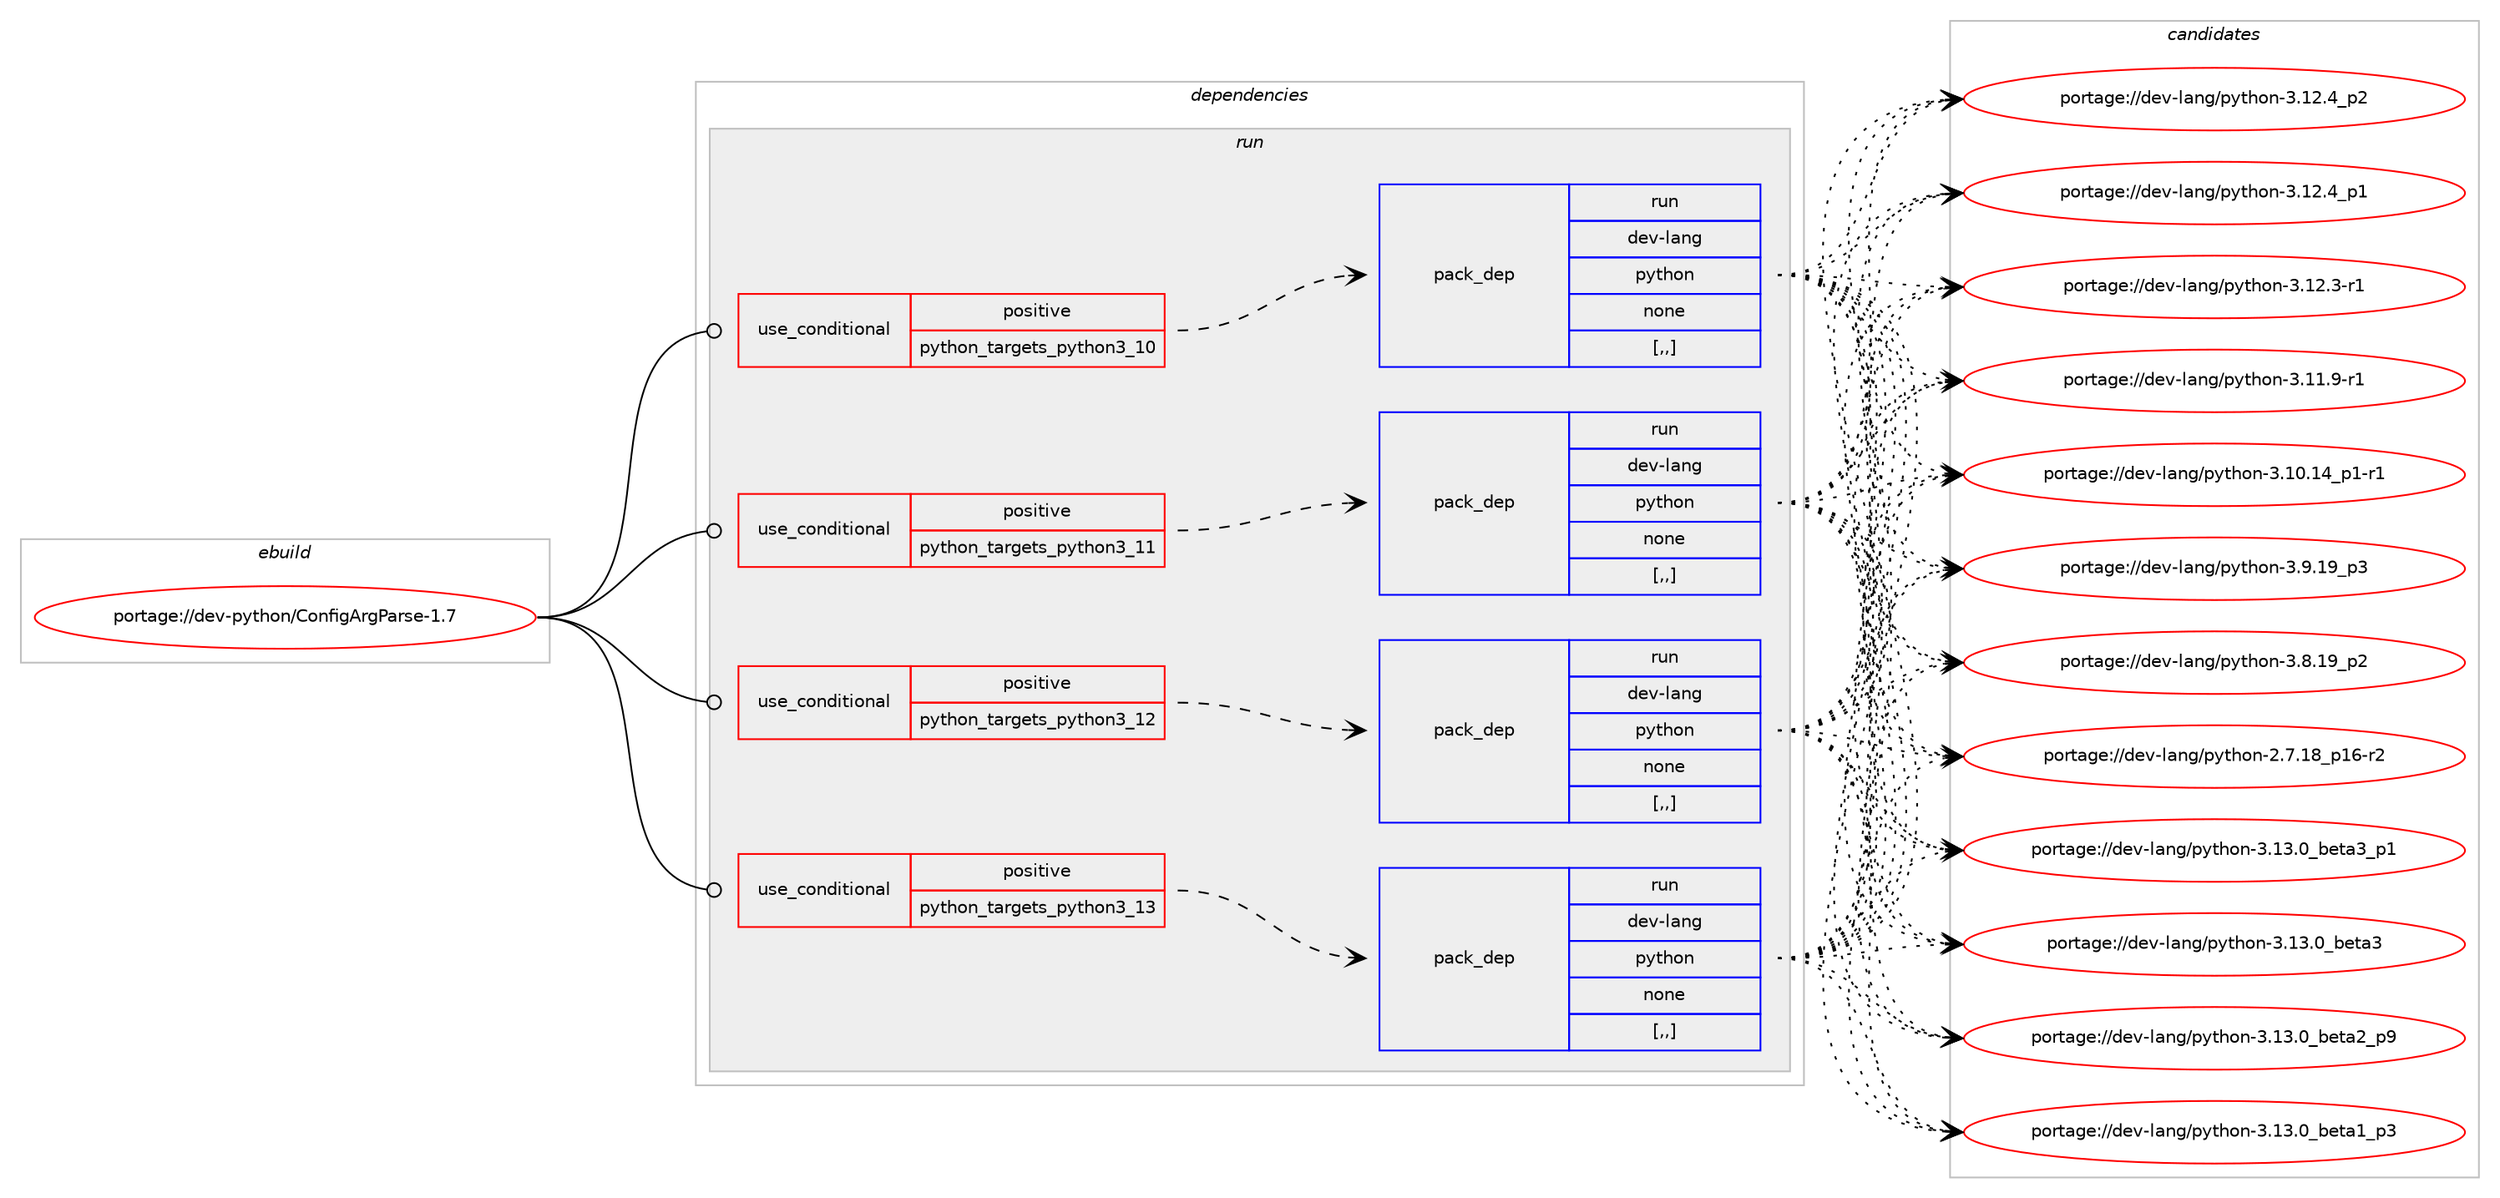 digraph prolog {

# *************
# Graph options
# *************

newrank=true;
concentrate=true;
compound=true;
graph [rankdir=LR,fontname=Helvetica,fontsize=10,ranksep=1.5];#, ranksep=2.5, nodesep=0.2];
edge  [arrowhead=vee];
node  [fontname=Helvetica,fontsize=10];

# **********
# The ebuild
# **********

subgraph cluster_leftcol {
color=gray;
label=<<i>ebuild</i>>;
id [label="portage://dev-python/ConfigArgParse-1.7", color=red, width=4, href="../dev-python/ConfigArgParse-1.7.svg"];
}

# ****************
# The dependencies
# ****************

subgraph cluster_midcol {
color=gray;
label=<<i>dependencies</i>>;
subgraph cluster_compile {
fillcolor="#eeeeee";
style=filled;
label=<<i>compile</i>>;
}
subgraph cluster_compileandrun {
fillcolor="#eeeeee";
style=filled;
label=<<i>compile and run</i>>;
}
subgraph cluster_run {
fillcolor="#eeeeee";
style=filled;
label=<<i>run</i>>;
subgraph cond30403 {
dependency140545 [label=<<TABLE BORDER="0" CELLBORDER="1" CELLSPACING="0" CELLPADDING="4"><TR><TD ROWSPAN="3" CELLPADDING="10">use_conditional</TD></TR><TR><TD>positive</TD></TR><TR><TD>python_targets_python3_10</TD></TR></TABLE>>, shape=none, color=red];
subgraph pack108900 {
dependency140546 [label=<<TABLE BORDER="0" CELLBORDER="1" CELLSPACING="0" CELLPADDING="4" WIDTH="220"><TR><TD ROWSPAN="6" CELLPADDING="30">pack_dep</TD></TR><TR><TD WIDTH="110">run</TD></TR><TR><TD>dev-lang</TD></TR><TR><TD>python</TD></TR><TR><TD>none</TD></TR><TR><TD>[,,]</TD></TR></TABLE>>, shape=none, color=blue];
}
dependency140545:e -> dependency140546:w [weight=20,style="dashed",arrowhead="vee"];
}
id:e -> dependency140545:w [weight=20,style="solid",arrowhead="odot"];
subgraph cond30404 {
dependency140547 [label=<<TABLE BORDER="0" CELLBORDER="1" CELLSPACING="0" CELLPADDING="4"><TR><TD ROWSPAN="3" CELLPADDING="10">use_conditional</TD></TR><TR><TD>positive</TD></TR><TR><TD>python_targets_python3_11</TD></TR></TABLE>>, shape=none, color=red];
subgraph pack108901 {
dependency140548 [label=<<TABLE BORDER="0" CELLBORDER="1" CELLSPACING="0" CELLPADDING="4" WIDTH="220"><TR><TD ROWSPAN="6" CELLPADDING="30">pack_dep</TD></TR><TR><TD WIDTH="110">run</TD></TR><TR><TD>dev-lang</TD></TR><TR><TD>python</TD></TR><TR><TD>none</TD></TR><TR><TD>[,,]</TD></TR></TABLE>>, shape=none, color=blue];
}
dependency140547:e -> dependency140548:w [weight=20,style="dashed",arrowhead="vee"];
}
id:e -> dependency140547:w [weight=20,style="solid",arrowhead="odot"];
subgraph cond30405 {
dependency140549 [label=<<TABLE BORDER="0" CELLBORDER="1" CELLSPACING="0" CELLPADDING="4"><TR><TD ROWSPAN="3" CELLPADDING="10">use_conditional</TD></TR><TR><TD>positive</TD></TR><TR><TD>python_targets_python3_12</TD></TR></TABLE>>, shape=none, color=red];
subgraph pack108902 {
dependency140550 [label=<<TABLE BORDER="0" CELLBORDER="1" CELLSPACING="0" CELLPADDING="4" WIDTH="220"><TR><TD ROWSPAN="6" CELLPADDING="30">pack_dep</TD></TR><TR><TD WIDTH="110">run</TD></TR><TR><TD>dev-lang</TD></TR><TR><TD>python</TD></TR><TR><TD>none</TD></TR><TR><TD>[,,]</TD></TR></TABLE>>, shape=none, color=blue];
}
dependency140549:e -> dependency140550:w [weight=20,style="dashed",arrowhead="vee"];
}
id:e -> dependency140549:w [weight=20,style="solid",arrowhead="odot"];
subgraph cond30406 {
dependency140551 [label=<<TABLE BORDER="0" CELLBORDER="1" CELLSPACING="0" CELLPADDING="4"><TR><TD ROWSPAN="3" CELLPADDING="10">use_conditional</TD></TR><TR><TD>positive</TD></TR><TR><TD>python_targets_python3_13</TD></TR></TABLE>>, shape=none, color=red];
subgraph pack108903 {
dependency140552 [label=<<TABLE BORDER="0" CELLBORDER="1" CELLSPACING="0" CELLPADDING="4" WIDTH="220"><TR><TD ROWSPAN="6" CELLPADDING="30">pack_dep</TD></TR><TR><TD WIDTH="110">run</TD></TR><TR><TD>dev-lang</TD></TR><TR><TD>python</TD></TR><TR><TD>none</TD></TR><TR><TD>[,,]</TD></TR></TABLE>>, shape=none, color=blue];
}
dependency140551:e -> dependency140552:w [weight=20,style="dashed",arrowhead="vee"];
}
id:e -> dependency140551:w [weight=20,style="solid",arrowhead="odot"];
}
}

# **************
# The candidates
# **************

subgraph cluster_choices {
rank=same;
color=gray;
label=<<i>candidates</i>>;

subgraph choice108900 {
color=black;
nodesep=1;
choice10010111845108971101034711212111610411111045514649514648959810111697519511249 [label="portage://dev-lang/python-3.13.0_beta3_p1", color=red, width=4,href="../dev-lang/python-3.13.0_beta3_p1.svg"];
choice1001011184510897110103471121211161041111104551464951464895981011169751 [label="portage://dev-lang/python-3.13.0_beta3", color=red, width=4,href="../dev-lang/python-3.13.0_beta3.svg"];
choice10010111845108971101034711212111610411111045514649514648959810111697509511257 [label="portage://dev-lang/python-3.13.0_beta2_p9", color=red, width=4,href="../dev-lang/python-3.13.0_beta2_p9.svg"];
choice10010111845108971101034711212111610411111045514649514648959810111697499511251 [label="portage://dev-lang/python-3.13.0_beta1_p3", color=red, width=4,href="../dev-lang/python-3.13.0_beta1_p3.svg"];
choice100101118451089711010347112121116104111110455146495046529511250 [label="portage://dev-lang/python-3.12.4_p2", color=red, width=4,href="../dev-lang/python-3.12.4_p2.svg"];
choice100101118451089711010347112121116104111110455146495046529511249 [label="portage://dev-lang/python-3.12.4_p1", color=red, width=4,href="../dev-lang/python-3.12.4_p1.svg"];
choice100101118451089711010347112121116104111110455146495046514511449 [label="portage://dev-lang/python-3.12.3-r1", color=red, width=4,href="../dev-lang/python-3.12.3-r1.svg"];
choice100101118451089711010347112121116104111110455146494946574511449 [label="portage://dev-lang/python-3.11.9-r1", color=red, width=4,href="../dev-lang/python-3.11.9-r1.svg"];
choice100101118451089711010347112121116104111110455146494846495295112494511449 [label="portage://dev-lang/python-3.10.14_p1-r1", color=red, width=4,href="../dev-lang/python-3.10.14_p1-r1.svg"];
choice100101118451089711010347112121116104111110455146574649579511251 [label="portage://dev-lang/python-3.9.19_p3", color=red, width=4,href="../dev-lang/python-3.9.19_p3.svg"];
choice100101118451089711010347112121116104111110455146564649579511250 [label="portage://dev-lang/python-3.8.19_p2", color=red, width=4,href="../dev-lang/python-3.8.19_p2.svg"];
choice100101118451089711010347112121116104111110455046554649569511249544511450 [label="portage://dev-lang/python-2.7.18_p16-r2", color=red, width=4,href="../dev-lang/python-2.7.18_p16-r2.svg"];
dependency140546:e -> choice10010111845108971101034711212111610411111045514649514648959810111697519511249:w [style=dotted,weight="100"];
dependency140546:e -> choice1001011184510897110103471121211161041111104551464951464895981011169751:w [style=dotted,weight="100"];
dependency140546:e -> choice10010111845108971101034711212111610411111045514649514648959810111697509511257:w [style=dotted,weight="100"];
dependency140546:e -> choice10010111845108971101034711212111610411111045514649514648959810111697499511251:w [style=dotted,weight="100"];
dependency140546:e -> choice100101118451089711010347112121116104111110455146495046529511250:w [style=dotted,weight="100"];
dependency140546:e -> choice100101118451089711010347112121116104111110455146495046529511249:w [style=dotted,weight="100"];
dependency140546:e -> choice100101118451089711010347112121116104111110455146495046514511449:w [style=dotted,weight="100"];
dependency140546:e -> choice100101118451089711010347112121116104111110455146494946574511449:w [style=dotted,weight="100"];
dependency140546:e -> choice100101118451089711010347112121116104111110455146494846495295112494511449:w [style=dotted,weight="100"];
dependency140546:e -> choice100101118451089711010347112121116104111110455146574649579511251:w [style=dotted,weight="100"];
dependency140546:e -> choice100101118451089711010347112121116104111110455146564649579511250:w [style=dotted,weight="100"];
dependency140546:e -> choice100101118451089711010347112121116104111110455046554649569511249544511450:w [style=dotted,weight="100"];
}
subgraph choice108901 {
color=black;
nodesep=1;
choice10010111845108971101034711212111610411111045514649514648959810111697519511249 [label="portage://dev-lang/python-3.13.0_beta3_p1", color=red, width=4,href="../dev-lang/python-3.13.0_beta3_p1.svg"];
choice1001011184510897110103471121211161041111104551464951464895981011169751 [label="portage://dev-lang/python-3.13.0_beta3", color=red, width=4,href="../dev-lang/python-3.13.0_beta3.svg"];
choice10010111845108971101034711212111610411111045514649514648959810111697509511257 [label="portage://dev-lang/python-3.13.0_beta2_p9", color=red, width=4,href="../dev-lang/python-3.13.0_beta2_p9.svg"];
choice10010111845108971101034711212111610411111045514649514648959810111697499511251 [label="portage://dev-lang/python-3.13.0_beta1_p3", color=red, width=4,href="../dev-lang/python-3.13.0_beta1_p3.svg"];
choice100101118451089711010347112121116104111110455146495046529511250 [label="portage://dev-lang/python-3.12.4_p2", color=red, width=4,href="../dev-lang/python-3.12.4_p2.svg"];
choice100101118451089711010347112121116104111110455146495046529511249 [label="portage://dev-lang/python-3.12.4_p1", color=red, width=4,href="../dev-lang/python-3.12.4_p1.svg"];
choice100101118451089711010347112121116104111110455146495046514511449 [label="portage://dev-lang/python-3.12.3-r1", color=red, width=4,href="../dev-lang/python-3.12.3-r1.svg"];
choice100101118451089711010347112121116104111110455146494946574511449 [label="portage://dev-lang/python-3.11.9-r1", color=red, width=4,href="../dev-lang/python-3.11.9-r1.svg"];
choice100101118451089711010347112121116104111110455146494846495295112494511449 [label="portage://dev-lang/python-3.10.14_p1-r1", color=red, width=4,href="../dev-lang/python-3.10.14_p1-r1.svg"];
choice100101118451089711010347112121116104111110455146574649579511251 [label="portage://dev-lang/python-3.9.19_p3", color=red, width=4,href="../dev-lang/python-3.9.19_p3.svg"];
choice100101118451089711010347112121116104111110455146564649579511250 [label="portage://dev-lang/python-3.8.19_p2", color=red, width=4,href="../dev-lang/python-3.8.19_p2.svg"];
choice100101118451089711010347112121116104111110455046554649569511249544511450 [label="portage://dev-lang/python-2.7.18_p16-r2", color=red, width=4,href="../dev-lang/python-2.7.18_p16-r2.svg"];
dependency140548:e -> choice10010111845108971101034711212111610411111045514649514648959810111697519511249:w [style=dotted,weight="100"];
dependency140548:e -> choice1001011184510897110103471121211161041111104551464951464895981011169751:w [style=dotted,weight="100"];
dependency140548:e -> choice10010111845108971101034711212111610411111045514649514648959810111697509511257:w [style=dotted,weight="100"];
dependency140548:e -> choice10010111845108971101034711212111610411111045514649514648959810111697499511251:w [style=dotted,weight="100"];
dependency140548:e -> choice100101118451089711010347112121116104111110455146495046529511250:w [style=dotted,weight="100"];
dependency140548:e -> choice100101118451089711010347112121116104111110455146495046529511249:w [style=dotted,weight="100"];
dependency140548:e -> choice100101118451089711010347112121116104111110455146495046514511449:w [style=dotted,weight="100"];
dependency140548:e -> choice100101118451089711010347112121116104111110455146494946574511449:w [style=dotted,weight="100"];
dependency140548:e -> choice100101118451089711010347112121116104111110455146494846495295112494511449:w [style=dotted,weight="100"];
dependency140548:e -> choice100101118451089711010347112121116104111110455146574649579511251:w [style=dotted,weight="100"];
dependency140548:e -> choice100101118451089711010347112121116104111110455146564649579511250:w [style=dotted,weight="100"];
dependency140548:e -> choice100101118451089711010347112121116104111110455046554649569511249544511450:w [style=dotted,weight="100"];
}
subgraph choice108902 {
color=black;
nodesep=1;
choice10010111845108971101034711212111610411111045514649514648959810111697519511249 [label="portage://dev-lang/python-3.13.0_beta3_p1", color=red, width=4,href="../dev-lang/python-3.13.0_beta3_p1.svg"];
choice1001011184510897110103471121211161041111104551464951464895981011169751 [label="portage://dev-lang/python-3.13.0_beta3", color=red, width=4,href="../dev-lang/python-3.13.0_beta3.svg"];
choice10010111845108971101034711212111610411111045514649514648959810111697509511257 [label="portage://dev-lang/python-3.13.0_beta2_p9", color=red, width=4,href="../dev-lang/python-3.13.0_beta2_p9.svg"];
choice10010111845108971101034711212111610411111045514649514648959810111697499511251 [label="portage://dev-lang/python-3.13.0_beta1_p3", color=red, width=4,href="../dev-lang/python-3.13.0_beta1_p3.svg"];
choice100101118451089711010347112121116104111110455146495046529511250 [label="portage://dev-lang/python-3.12.4_p2", color=red, width=4,href="../dev-lang/python-3.12.4_p2.svg"];
choice100101118451089711010347112121116104111110455146495046529511249 [label="portage://dev-lang/python-3.12.4_p1", color=red, width=4,href="../dev-lang/python-3.12.4_p1.svg"];
choice100101118451089711010347112121116104111110455146495046514511449 [label="portage://dev-lang/python-3.12.3-r1", color=red, width=4,href="../dev-lang/python-3.12.3-r1.svg"];
choice100101118451089711010347112121116104111110455146494946574511449 [label="portage://dev-lang/python-3.11.9-r1", color=red, width=4,href="../dev-lang/python-3.11.9-r1.svg"];
choice100101118451089711010347112121116104111110455146494846495295112494511449 [label="portage://dev-lang/python-3.10.14_p1-r1", color=red, width=4,href="../dev-lang/python-3.10.14_p1-r1.svg"];
choice100101118451089711010347112121116104111110455146574649579511251 [label="portage://dev-lang/python-3.9.19_p3", color=red, width=4,href="../dev-lang/python-3.9.19_p3.svg"];
choice100101118451089711010347112121116104111110455146564649579511250 [label="portage://dev-lang/python-3.8.19_p2", color=red, width=4,href="../dev-lang/python-3.8.19_p2.svg"];
choice100101118451089711010347112121116104111110455046554649569511249544511450 [label="portage://dev-lang/python-2.7.18_p16-r2", color=red, width=4,href="../dev-lang/python-2.7.18_p16-r2.svg"];
dependency140550:e -> choice10010111845108971101034711212111610411111045514649514648959810111697519511249:w [style=dotted,weight="100"];
dependency140550:e -> choice1001011184510897110103471121211161041111104551464951464895981011169751:w [style=dotted,weight="100"];
dependency140550:e -> choice10010111845108971101034711212111610411111045514649514648959810111697509511257:w [style=dotted,weight="100"];
dependency140550:e -> choice10010111845108971101034711212111610411111045514649514648959810111697499511251:w [style=dotted,weight="100"];
dependency140550:e -> choice100101118451089711010347112121116104111110455146495046529511250:w [style=dotted,weight="100"];
dependency140550:e -> choice100101118451089711010347112121116104111110455146495046529511249:w [style=dotted,weight="100"];
dependency140550:e -> choice100101118451089711010347112121116104111110455146495046514511449:w [style=dotted,weight="100"];
dependency140550:e -> choice100101118451089711010347112121116104111110455146494946574511449:w [style=dotted,weight="100"];
dependency140550:e -> choice100101118451089711010347112121116104111110455146494846495295112494511449:w [style=dotted,weight="100"];
dependency140550:e -> choice100101118451089711010347112121116104111110455146574649579511251:w [style=dotted,weight="100"];
dependency140550:e -> choice100101118451089711010347112121116104111110455146564649579511250:w [style=dotted,weight="100"];
dependency140550:e -> choice100101118451089711010347112121116104111110455046554649569511249544511450:w [style=dotted,weight="100"];
}
subgraph choice108903 {
color=black;
nodesep=1;
choice10010111845108971101034711212111610411111045514649514648959810111697519511249 [label="portage://dev-lang/python-3.13.0_beta3_p1", color=red, width=4,href="../dev-lang/python-3.13.0_beta3_p1.svg"];
choice1001011184510897110103471121211161041111104551464951464895981011169751 [label="portage://dev-lang/python-3.13.0_beta3", color=red, width=4,href="../dev-lang/python-3.13.0_beta3.svg"];
choice10010111845108971101034711212111610411111045514649514648959810111697509511257 [label="portage://dev-lang/python-3.13.0_beta2_p9", color=red, width=4,href="../dev-lang/python-3.13.0_beta2_p9.svg"];
choice10010111845108971101034711212111610411111045514649514648959810111697499511251 [label="portage://dev-lang/python-3.13.0_beta1_p3", color=red, width=4,href="../dev-lang/python-3.13.0_beta1_p3.svg"];
choice100101118451089711010347112121116104111110455146495046529511250 [label="portage://dev-lang/python-3.12.4_p2", color=red, width=4,href="../dev-lang/python-3.12.4_p2.svg"];
choice100101118451089711010347112121116104111110455146495046529511249 [label="portage://dev-lang/python-3.12.4_p1", color=red, width=4,href="../dev-lang/python-3.12.4_p1.svg"];
choice100101118451089711010347112121116104111110455146495046514511449 [label="portage://dev-lang/python-3.12.3-r1", color=red, width=4,href="../dev-lang/python-3.12.3-r1.svg"];
choice100101118451089711010347112121116104111110455146494946574511449 [label="portage://dev-lang/python-3.11.9-r1", color=red, width=4,href="../dev-lang/python-3.11.9-r1.svg"];
choice100101118451089711010347112121116104111110455146494846495295112494511449 [label="portage://dev-lang/python-3.10.14_p1-r1", color=red, width=4,href="../dev-lang/python-3.10.14_p1-r1.svg"];
choice100101118451089711010347112121116104111110455146574649579511251 [label="portage://dev-lang/python-3.9.19_p3", color=red, width=4,href="../dev-lang/python-3.9.19_p3.svg"];
choice100101118451089711010347112121116104111110455146564649579511250 [label="portage://dev-lang/python-3.8.19_p2", color=red, width=4,href="../dev-lang/python-3.8.19_p2.svg"];
choice100101118451089711010347112121116104111110455046554649569511249544511450 [label="portage://dev-lang/python-2.7.18_p16-r2", color=red, width=4,href="../dev-lang/python-2.7.18_p16-r2.svg"];
dependency140552:e -> choice10010111845108971101034711212111610411111045514649514648959810111697519511249:w [style=dotted,weight="100"];
dependency140552:e -> choice1001011184510897110103471121211161041111104551464951464895981011169751:w [style=dotted,weight="100"];
dependency140552:e -> choice10010111845108971101034711212111610411111045514649514648959810111697509511257:w [style=dotted,weight="100"];
dependency140552:e -> choice10010111845108971101034711212111610411111045514649514648959810111697499511251:w [style=dotted,weight="100"];
dependency140552:e -> choice100101118451089711010347112121116104111110455146495046529511250:w [style=dotted,weight="100"];
dependency140552:e -> choice100101118451089711010347112121116104111110455146495046529511249:w [style=dotted,weight="100"];
dependency140552:e -> choice100101118451089711010347112121116104111110455146495046514511449:w [style=dotted,weight="100"];
dependency140552:e -> choice100101118451089711010347112121116104111110455146494946574511449:w [style=dotted,weight="100"];
dependency140552:e -> choice100101118451089711010347112121116104111110455146494846495295112494511449:w [style=dotted,weight="100"];
dependency140552:e -> choice100101118451089711010347112121116104111110455146574649579511251:w [style=dotted,weight="100"];
dependency140552:e -> choice100101118451089711010347112121116104111110455146564649579511250:w [style=dotted,weight="100"];
dependency140552:e -> choice100101118451089711010347112121116104111110455046554649569511249544511450:w [style=dotted,weight="100"];
}
}

}
